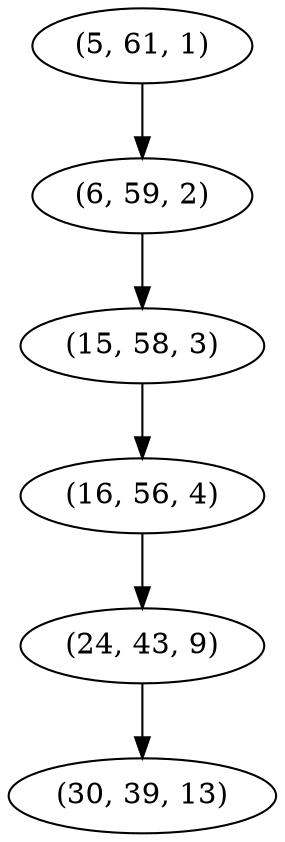 digraph tree {
    "(5, 61, 1)";
    "(6, 59, 2)";
    "(15, 58, 3)";
    "(16, 56, 4)";
    "(24, 43, 9)";
    "(30, 39, 13)";
    "(5, 61, 1)" -> "(6, 59, 2)";
    "(6, 59, 2)" -> "(15, 58, 3)";
    "(15, 58, 3)" -> "(16, 56, 4)";
    "(16, 56, 4)" -> "(24, 43, 9)";
    "(24, 43, 9)" -> "(30, 39, 13)";
}
